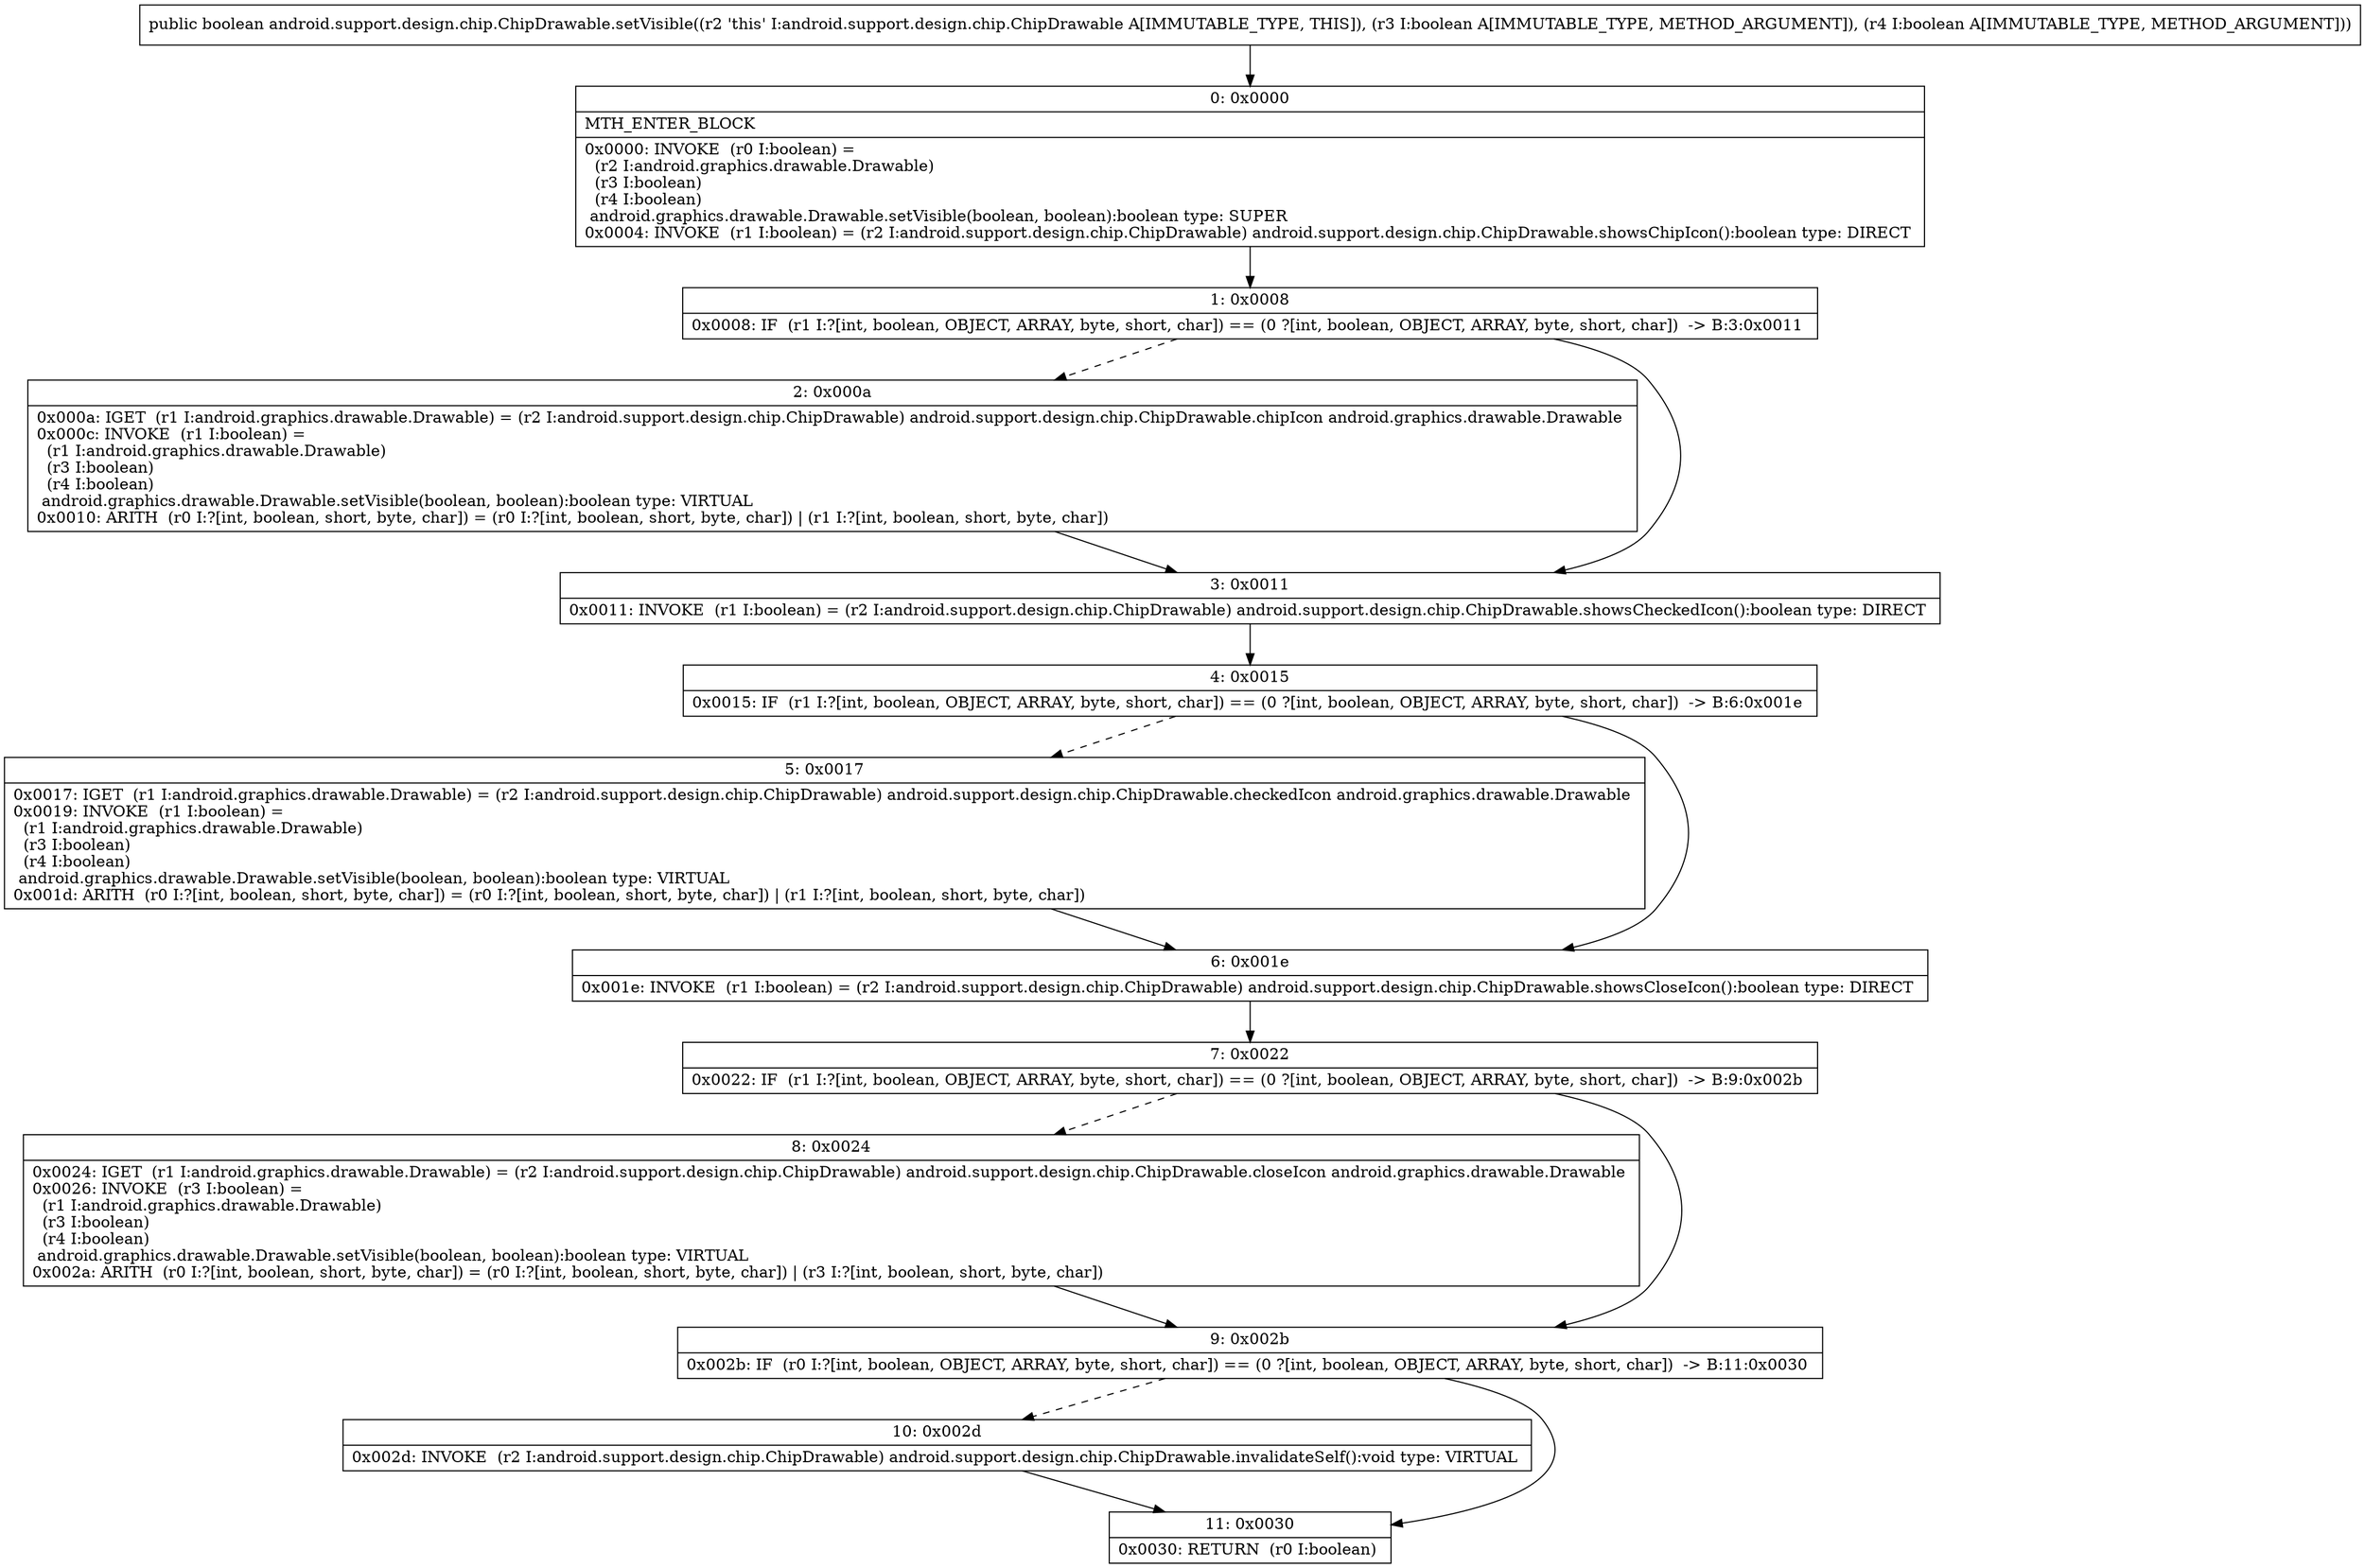 digraph "CFG forandroid.support.design.chip.ChipDrawable.setVisible(ZZ)Z" {
Node_0 [shape=record,label="{0\:\ 0x0000|MTH_ENTER_BLOCK\l|0x0000: INVOKE  (r0 I:boolean) = \l  (r2 I:android.graphics.drawable.Drawable)\l  (r3 I:boolean)\l  (r4 I:boolean)\l android.graphics.drawable.Drawable.setVisible(boolean, boolean):boolean type: SUPER \l0x0004: INVOKE  (r1 I:boolean) = (r2 I:android.support.design.chip.ChipDrawable) android.support.design.chip.ChipDrawable.showsChipIcon():boolean type: DIRECT \l}"];
Node_1 [shape=record,label="{1\:\ 0x0008|0x0008: IF  (r1 I:?[int, boolean, OBJECT, ARRAY, byte, short, char]) == (0 ?[int, boolean, OBJECT, ARRAY, byte, short, char])  \-\> B:3:0x0011 \l}"];
Node_2 [shape=record,label="{2\:\ 0x000a|0x000a: IGET  (r1 I:android.graphics.drawable.Drawable) = (r2 I:android.support.design.chip.ChipDrawable) android.support.design.chip.ChipDrawable.chipIcon android.graphics.drawable.Drawable \l0x000c: INVOKE  (r1 I:boolean) = \l  (r1 I:android.graphics.drawable.Drawable)\l  (r3 I:boolean)\l  (r4 I:boolean)\l android.graphics.drawable.Drawable.setVisible(boolean, boolean):boolean type: VIRTUAL \l0x0010: ARITH  (r0 I:?[int, boolean, short, byte, char]) = (r0 I:?[int, boolean, short, byte, char]) \| (r1 I:?[int, boolean, short, byte, char]) \l}"];
Node_3 [shape=record,label="{3\:\ 0x0011|0x0011: INVOKE  (r1 I:boolean) = (r2 I:android.support.design.chip.ChipDrawable) android.support.design.chip.ChipDrawable.showsCheckedIcon():boolean type: DIRECT \l}"];
Node_4 [shape=record,label="{4\:\ 0x0015|0x0015: IF  (r1 I:?[int, boolean, OBJECT, ARRAY, byte, short, char]) == (0 ?[int, boolean, OBJECT, ARRAY, byte, short, char])  \-\> B:6:0x001e \l}"];
Node_5 [shape=record,label="{5\:\ 0x0017|0x0017: IGET  (r1 I:android.graphics.drawable.Drawable) = (r2 I:android.support.design.chip.ChipDrawable) android.support.design.chip.ChipDrawable.checkedIcon android.graphics.drawable.Drawable \l0x0019: INVOKE  (r1 I:boolean) = \l  (r1 I:android.graphics.drawable.Drawable)\l  (r3 I:boolean)\l  (r4 I:boolean)\l android.graphics.drawable.Drawable.setVisible(boolean, boolean):boolean type: VIRTUAL \l0x001d: ARITH  (r0 I:?[int, boolean, short, byte, char]) = (r0 I:?[int, boolean, short, byte, char]) \| (r1 I:?[int, boolean, short, byte, char]) \l}"];
Node_6 [shape=record,label="{6\:\ 0x001e|0x001e: INVOKE  (r1 I:boolean) = (r2 I:android.support.design.chip.ChipDrawable) android.support.design.chip.ChipDrawable.showsCloseIcon():boolean type: DIRECT \l}"];
Node_7 [shape=record,label="{7\:\ 0x0022|0x0022: IF  (r1 I:?[int, boolean, OBJECT, ARRAY, byte, short, char]) == (0 ?[int, boolean, OBJECT, ARRAY, byte, short, char])  \-\> B:9:0x002b \l}"];
Node_8 [shape=record,label="{8\:\ 0x0024|0x0024: IGET  (r1 I:android.graphics.drawable.Drawable) = (r2 I:android.support.design.chip.ChipDrawable) android.support.design.chip.ChipDrawable.closeIcon android.graphics.drawable.Drawable \l0x0026: INVOKE  (r3 I:boolean) = \l  (r1 I:android.graphics.drawable.Drawable)\l  (r3 I:boolean)\l  (r4 I:boolean)\l android.graphics.drawable.Drawable.setVisible(boolean, boolean):boolean type: VIRTUAL \l0x002a: ARITH  (r0 I:?[int, boolean, short, byte, char]) = (r0 I:?[int, boolean, short, byte, char]) \| (r3 I:?[int, boolean, short, byte, char]) \l}"];
Node_9 [shape=record,label="{9\:\ 0x002b|0x002b: IF  (r0 I:?[int, boolean, OBJECT, ARRAY, byte, short, char]) == (0 ?[int, boolean, OBJECT, ARRAY, byte, short, char])  \-\> B:11:0x0030 \l}"];
Node_10 [shape=record,label="{10\:\ 0x002d|0x002d: INVOKE  (r2 I:android.support.design.chip.ChipDrawable) android.support.design.chip.ChipDrawable.invalidateSelf():void type: VIRTUAL \l}"];
Node_11 [shape=record,label="{11\:\ 0x0030|0x0030: RETURN  (r0 I:boolean) \l}"];
MethodNode[shape=record,label="{public boolean android.support.design.chip.ChipDrawable.setVisible((r2 'this' I:android.support.design.chip.ChipDrawable A[IMMUTABLE_TYPE, THIS]), (r3 I:boolean A[IMMUTABLE_TYPE, METHOD_ARGUMENT]), (r4 I:boolean A[IMMUTABLE_TYPE, METHOD_ARGUMENT])) }"];
MethodNode -> Node_0;
Node_0 -> Node_1;
Node_1 -> Node_2[style=dashed];
Node_1 -> Node_3;
Node_2 -> Node_3;
Node_3 -> Node_4;
Node_4 -> Node_5[style=dashed];
Node_4 -> Node_6;
Node_5 -> Node_6;
Node_6 -> Node_7;
Node_7 -> Node_8[style=dashed];
Node_7 -> Node_9;
Node_8 -> Node_9;
Node_9 -> Node_10[style=dashed];
Node_9 -> Node_11;
Node_10 -> Node_11;
}

